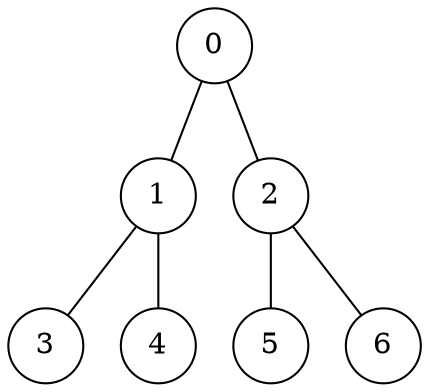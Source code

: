 graph G {
    graph [ bgcolor="#00000000" ]
    node [ shape = circle, style=filled, fillcolor="#ffffffff" ]
    0 -- 1
    0 -- 2
    1 -- 3
    1 -- 4
    2 -- 5
    2 -- 6
}
